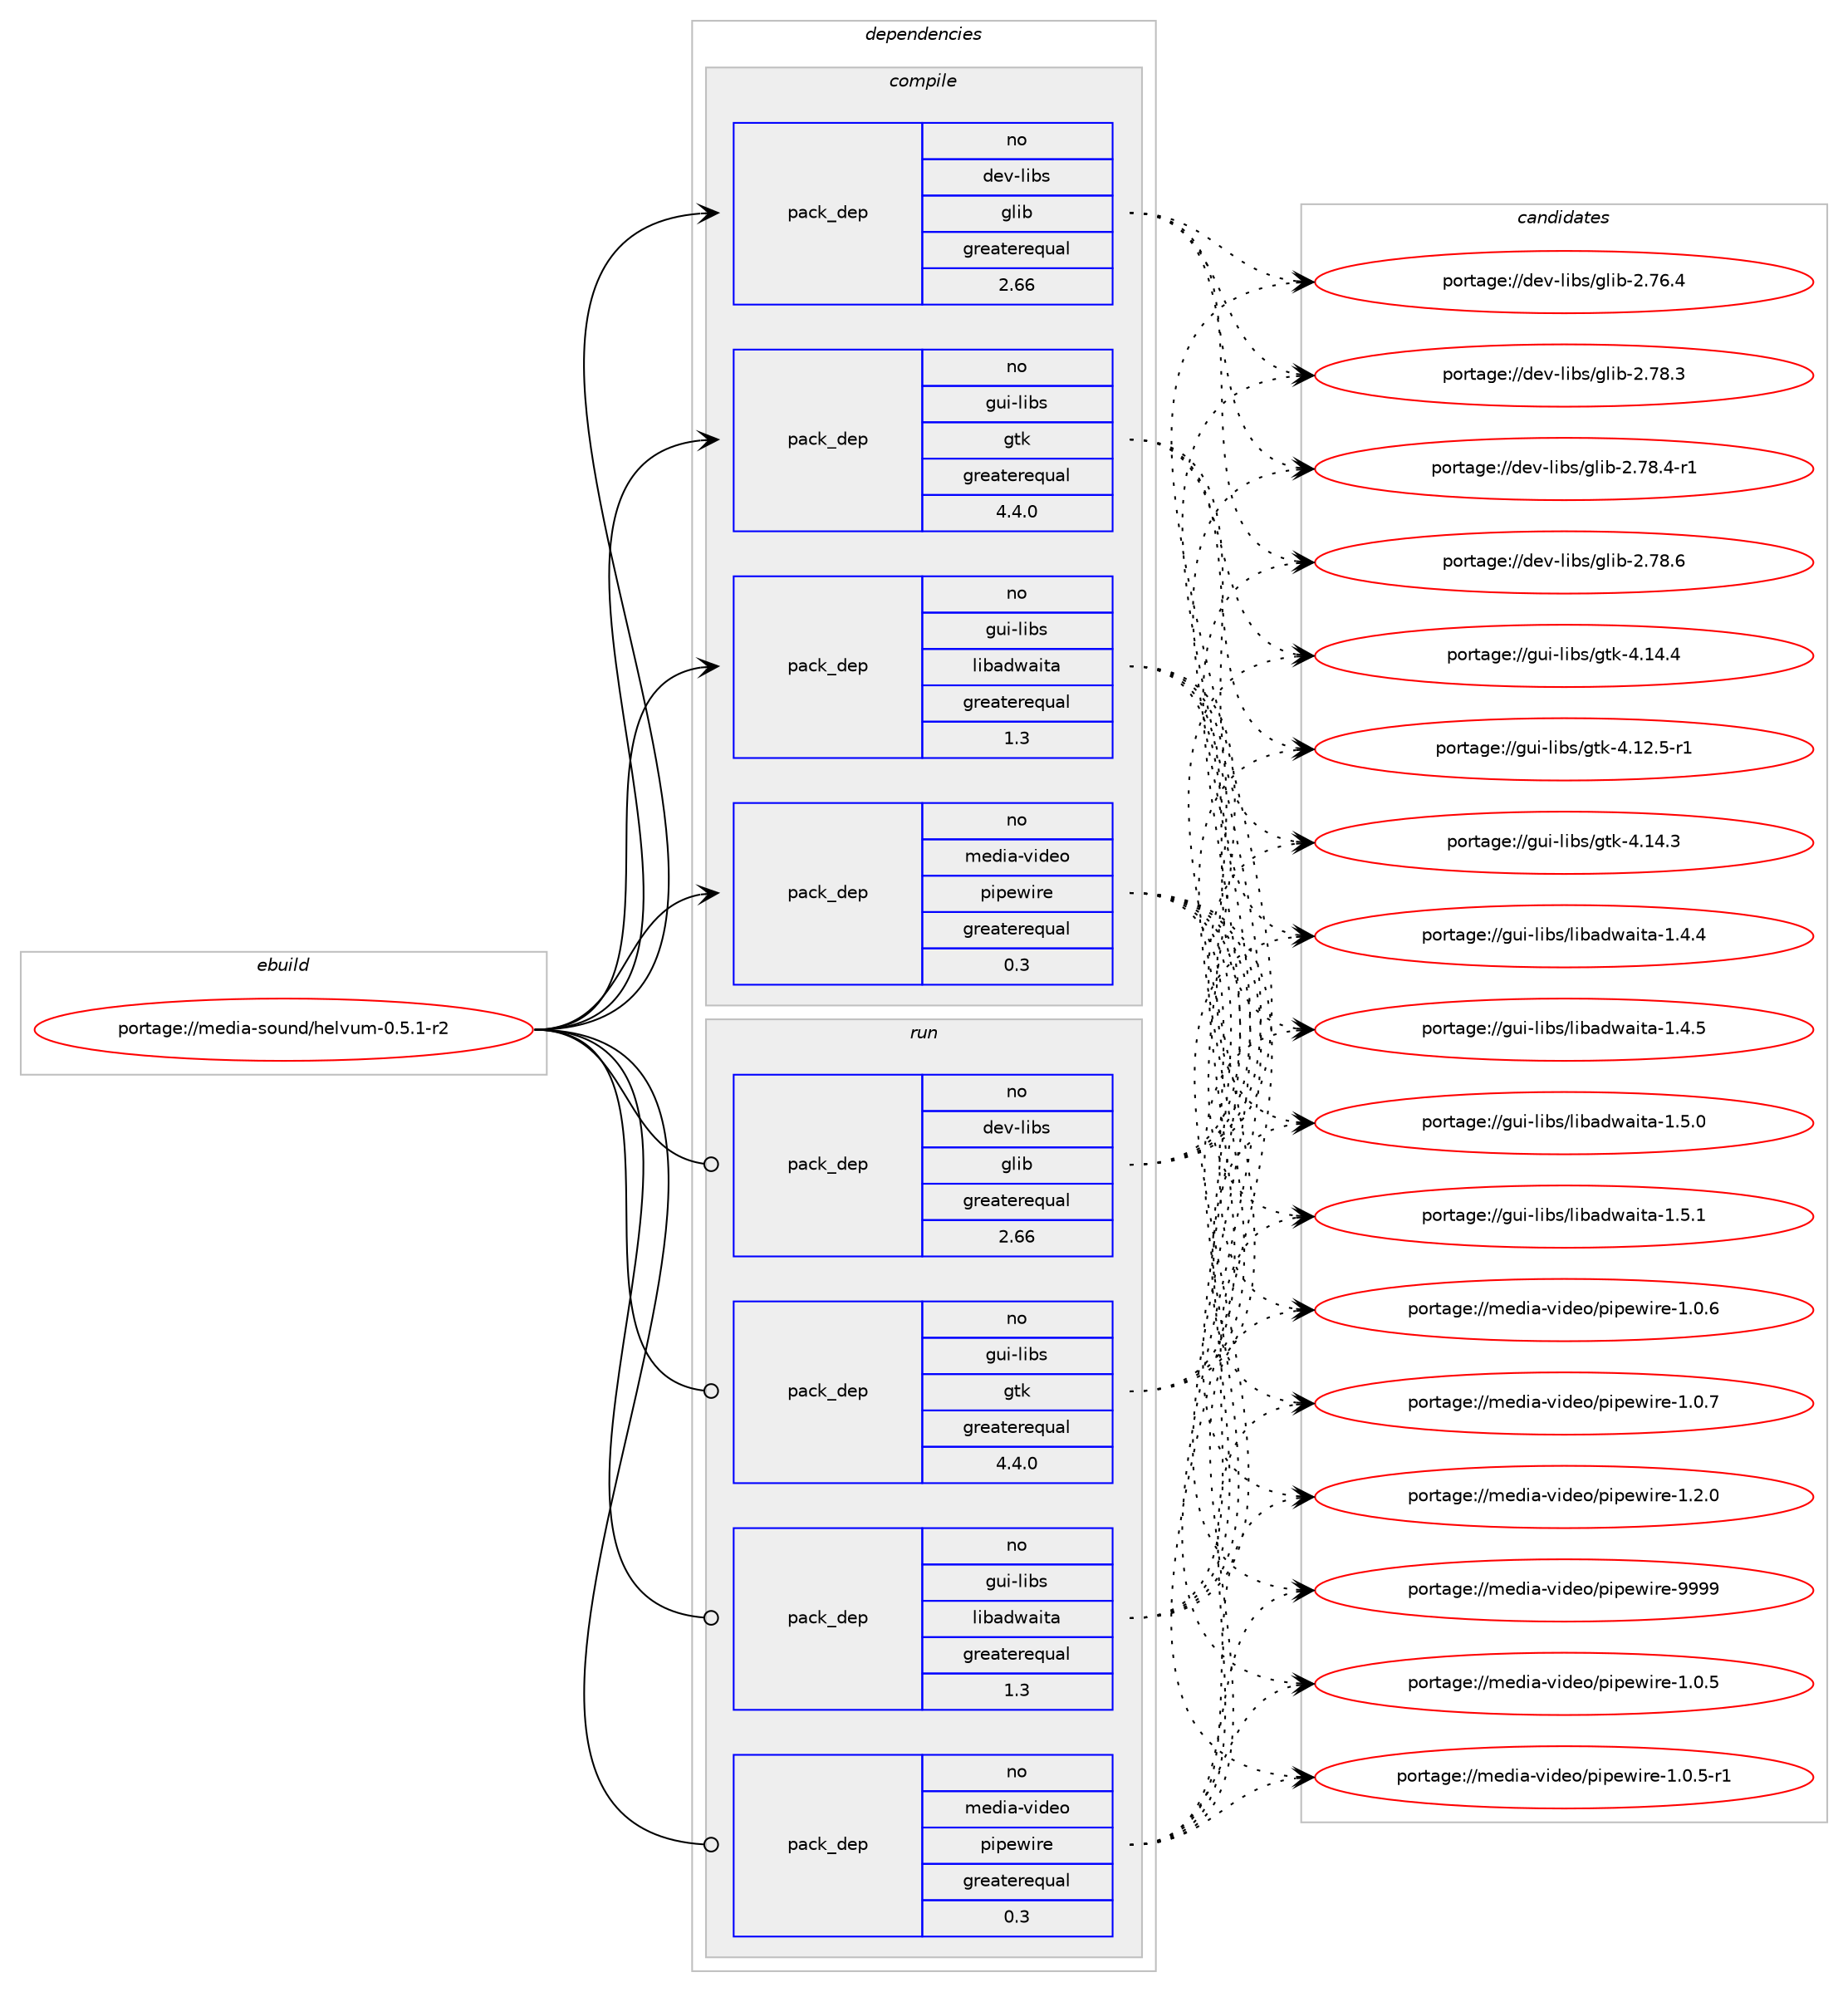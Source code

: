 digraph prolog {

# *************
# Graph options
# *************

newrank=true;
concentrate=true;
compound=true;
graph [rankdir=LR,fontname=Helvetica,fontsize=10,ranksep=1.5];#, ranksep=2.5, nodesep=0.2];
edge  [arrowhead=vee];
node  [fontname=Helvetica,fontsize=10];

# **********
# The ebuild
# **********

subgraph cluster_leftcol {
color=gray;
rank=same;
label=<<i>ebuild</i>>;
id [label="portage://media-sound/helvum-0.5.1-r2", color=red, width=4, href="../media-sound/helvum-0.5.1-r2.svg"];
}

# ****************
# The dependencies
# ****************

subgraph cluster_midcol {
color=gray;
label=<<i>dependencies</i>>;
subgraph cluster_compile {
fillcolor="#eeeeee";
style=filled;
label=<<i>compile</i>>;
subgraph pack82828 {
dependency163226 [label=<<TABLE BORDER="0" CELLBORDER="1" CELLSPACING="0" CELLPADDING="4" WIDTH="220"><TR><TD ROWSPAN="6" CELLPADDING="30">pack_dep</TD></TR><TR><TD WIDTH="110">no</TD></TR><TR><TD>dev-libs</TD></TR><TR><TD>glib</TD></TR><TR><TD>greaterequal</TD></TR><TR><TD>2.66</TD></TR></TABLE>>, shape=none, color=blue];
}
id:e -> dependency163226:w [weight=20,style="solid",arrowhead="vee"];
subgraph pack82829 {
dependency163227 [label=<<TABLE BORDER="0" CELLBORDER="1" CELLSPACING="0" CELLPADDING="4" WIDTH="220"><TR><TD ROWSPAN="6" CELLPADDING="30">pack_dep</TD></TR><TR><TD WIDTH="110">no</TD></TR><TR><TD>gui-libs</TD></TR><TR><TD>gtk</TD></TR><TR><TD>greaterequal</TD></TR><TR><TD>4.4.0</TD></TR></TABLE>>, shape=none, color=blue];
}
id:e -> dependency163227:w [weight=20,style="solid",arrowhead="vee"];
subgraph pack82830 {
dependency163228 [label=<<TABLE BORDER="0" CELLBORDER="1" CELLSPACING="0" CELLPADDING="4" WIDTH="220"><TR><TD ROWSPAN="6" CELLPADDING="30">pack_dep</TD></TR><TR><TD WIDTH="110">no</TD></TR><TR><TD>gui-libs</TD></TR><TR><TD>libadwaita</TD></TR><TR><TD>greaterequal</TD></TR><TR><TD>1.3</TD></TR></TABLE>>, shape=none, color=blue];
}
id:e -> dependency163228:w [weight=20,style="solid",arrowhead="vee"];
# *** BEGIN UNKNOWN DEPENDENCY TYPE (TODO) ***
# id -> package_dependency(portage://media-sound/helvum-0.5.1-r2,install,no,media-libs,graphene,none,[,,],[],[])
# *** END UNKNOWN DEPENDENCY TYPE (TODO) ***

subgraph pack82831 {
dependency163229 [label=<<TABLE BORDER="0" CELLBORDER="1" CELLSPACING="0" CELLPADDING="4" WIDTH="220"><TR><TD ROWSPAN="6" CELLPADDING="30">pack_dep</TD></TR><TR><TD WIDTH="110">no</TD></TR><TR><TD>media-video</TD></TR><TR><TD>pipewire</TD></TR><TR><TD>greaterequal</TD></TR><TR><TD>0.3</TD></TR></TABLE>>, shape=none, color=blue];
}
id:e -> dependency163229:w [weight=20,style="solid",arrowhead="vee"];
# *** BEGIN UNKNOWN DEPENDENCY TYPE (TODO) ***
# id -> package_dependency(portage://media-sound/helvum-0.5.1-r2,install,no,x11-libs,cairo,none,[,,],[],[])
# *** END UNKNOWN DEPENDENCY TYPE (TODO) ***

# *** BEGIN UNKNOWN DEPENDENCY TYPE (TODO) ***
# id -> package_dependency(portage://media-sound/helvum-0.5.1-r2,install,no,x11-libs,gdk-pixbuf,none,[,,],[slot(2)],[])
# *** END UNKNOWN DEPENDENCY TYPE (TODO) ***

# *** BEGIN UNKNOWN DEPENDENCY TYPE (TODO) ***
# id -> package_dependency(portage://media-sound/helvum-0.5.1-r2,install,no,x11-libs,pango,none,[,,],[],[])
# *** END UNKNOWN DEPENDENCY TYPE (TODO) ***

# *** BEGIN UNKNOWN DEPENDENCY TYPE (TODO) ***
# id -> package_dependency(portage://media-sound/helvum-0.5.1-r2,install,strong,sys-devel,llvm,none,[,,],[slot(0)],[])
# *** END UNKNOWN DEPENDENCY TYPE (TODO) ***

}
subgraph cluster_compileandrun {
fillcolor="#eeeeee";
style=filled;
label=<<i>compile and run</i>>;
}
subgraph cluster_run {
fillcolor="#eeeeee";
style=filled;
label=<<i>run</i>>;
subgraph pack82832 {
dependency163230 [label=<<TABLE BORDER="0" CELLBORDER="1" CELLSPACING="0" CELLPADDING="4" WIDTH="220"><TR><TD ROWSPAN="6" CELLPADDING="30">pack_dep</TD></TR><TR><TD WIDTH="110">no</TD></TR><TR><TD>dev-libs</TD></TR><TR><TD>glib</TD></TR><TR><TD>greaterequal</TD></TR><TR><TD>2.66</TD></TR></TABLE>>, shape=none, color=blue];
}
id:e -> dependency163230:w [weight=20,style="solid",arrowhead="odot"];
subgraph pack82833 {
dependency163231 [label=<<TABLE BORDER="0" CELLBORDER="1" CELLSPACING="0" CELLPADDING="4" WIDTH="220"><TR><TD ROWSPAN="6" CELLPADDING="30">pack_dep</TD></TR><TR><TD WIDTH="110">no</TD></TR><TR><TD>gui-libs</TD></TR><TR><TD>gtk</TD></TR><TR><TD>greaterequal</TD></TR><TR><TD>4.4.0</TD></TR></TABLE>>, shape=none, color=blue];
}
id:e -> dependency163231:w [weight=20,style="solid",arrowhead="odot"];
subgraph pack82834 {
dependency163232 [label=<<TABLE BORDER="0" CELLBORDER="1" CELLSPACING="0" CELLPADDING="4" WIDTH="220"><TR><TD ROWSPAN="6" CELLPADDING="30">pack_dep</TD></TR><TR><TD WIDTH="110">no</TD></TR><TR><TD>gui-libs</TD></TR><TR><TD>libadwaita</TD></TR><TR><TD>greaterequal</TD></TR><TR><TD>1.3</TD></TR></TABLE>>, shape=none, color=blue];
}
id:e -> dependency163232:w [weight=20,style="solid",arrowhead="odot"];
# *** BEGIN UNKNOWN DEPENDENCY TYPE (TODO) ***
# id -> package_dependency(portage://media-sound/helvum-0.5.1-r2,run,no,media-libs,graphene,none,[,,],[],[])
# *** END UNKNOWN DEPENDENCY TYPE (TODO) ***

subgraph pack82835 {
dependency163233 [label=<<TABLE BORDER="0" CELLBORDER="1" CELLSPACING="0" CELLPADDING="4" WIDTH="220"><TR><TD ROWSPAN="6" CELLPADDING="30">pack_dep</TD></TR><TR><TD WIDTH="110">no</TD></TR><TR><TD>media-video</TD></TR><TR><TD>pipewire</TD></TR><TR><TD>greaterequal</TD></TR><TR><TD>0.3</TD></TR></TABLE>>, shape=none, color=blue];
}
id:e -> dependency163233:w [weight=20,style="solid",arrowhead="odot"];
# *** BEGIN UNKNOWN DEPENDENCY TYPE (TODO) ***
# id -> package_dependency(portage://media-sound/helvum-0.5.1-r2,run,no,x11-libs,cairo,none,[,,],[],[])
# *** END UNKNOWN DEPENDENCY TYPE (TODO) ***

# *** BEGIN UNKNOWN DEPENDENCY TYPE (TODO) ***
# id -> package_dependency(portage://media-sound/helvum-0.5.1-r2,run,no,x11-libs,gdk-pixbuf,none,[,,],[slot(2)],[])
# *** END UNKNOWN DEPENDENCY TYPE (TODO) ***

# *** BEGIN UNKNOWN DEPENDENCY TYPE (TODO) ***
# id -> package_dependency(portage://media-sound/helvum-0.5.1-r2,run,no,x11-libs,pango,none,[,,],[],[])
# *** END UNKNOWN DEPENDENCY TYPE (TODO) ***

}
}

# **************
# The candidates
# **************

subgraph cluster_choices {
rank=same;
color=gray;
label=<<i>candidates</i>>;

subgraph choice82828 {
color=black;
nodesep=1;
choice1001011184510810598115471031081059845504655544652 [label="portage://dev-libs/glib-2.76.4", color=red, width=4,href="../dev-libs/glib-2.76.4.svg"];
choice1001011184510810598115471031081059845504655564651 [label="portage://dev-libs/glib-2.78.3", color=red, width=4,href="../dev-libs/glib-2.78.3.svg"];
choice10010111845108105981154710310810598455046555646524511449 [label="portage://dev-libs/glib-2.78.4-r1", color=red, width=4,href="../dev-libs/glib-2.78.4-r1.svg"];
choice1001011184510810598115471031081059845504655564654 [label="portage://dev-libs/glib-2.78.6", color=red, width=4,href="../dev-libs/glib-2.78.6.svg"];
dependency163226:e -> choice1001011184510810598115471031081059845504655544652:w [style=dotted,weight="100"];
dependency163226:e -> choice1001011184510810598115471031081059845504655564651:w [style=dotted,weight="100"];
dependency163226:e -> choice10010111845108105981154710310810598455046555646524511449:w [style=dotted,weight="100"];
dependency163226:e -> choice1001011184510810598115471031081059845504655564654:w [style=dotted,weight="100"];
}
subgraph choice82829 {
color=black;
nodesep=1;
choice103117105451081059811547103116107455246495046534511449 [label="portage://gui-libs/gtk-4.12.5-r1", color=red, width=4,href="../gui-libs/gtk-4.12.5-r1.svg"];
choice10311710545108105981154710311610745524649524651 [label="portage://gui-libs/gtk-4.14.3", color=red, width=4,href="../gui-libs/gtk-4.14.3.svg"];
choice10311710545108105981154710311610745524649524652 [label="portage://gui-libs/gtk-4.14.4", color=red, width=4,href="../gui-libs/gtk-4.14.4.svg"];
dependency163227:e -> choice103117105451081059811547103116107455246495046534511449:w [style=dotted,weight="100"];
dependency163227:e -> choice10311710545108105981154710311610745524649524651:w [style=dotted,weight="100"];
dependency163227:e -> choice10311710545108105981154710311610745524649524652:w [style=dotted,weight="100"];
}
subgraph choice82830 {
color=black;
nodesep=1;
choice10311710545108105981154710810598971001199710511697454946524652 [label="portage://gui-libs/libadwaita-1.4.4", color=red, width=4,href="../gui-libs/libadwaita-1.4.4.svg"];
choice10311710545108105981154710810598971001199710511697454946524653 [label="portage://gui-libs/libadwaita-1.4.5", color=red, width=4,href="../gui-libs/libadwaita-1.4.5.svg"];
choice10311710545108105981154710810598971001199710511697454946534648 [label="portage://gui-libs/libadwaita-1.5.0", color=red, width=4,href="../gui-libs/libadwaita-1.5.0.svg"];
choice10311710545108105981154710810598971001199710511697454946534649 [label="portage://gui-libs/libadwaita-1.5.1", color=red, width=4,href="../gui-libs/libadwaita-1.5.1.svg"];
dependency163228:e -> choice10311710545108105981154710810598971001199710511697454946524652:w [style=dotted,weight="100"];
dependency163228:e -> choice10311710545108105981154710810598971001199710511697454946524653:w [style=dotted,weight="100"];
dependency163228:e -> choice10311710545108105981154710810598971001199710511697454946534648:w [style=dotted,weight="100"];
dependency163228:e -> choice10311710545108105981154710810598971001199710511697454946534649:w [style=dotted,weight="100"];
}
subgraph choice82831 {
color=black;
nodesep=1;
choice109101100105974511810510010111147112105112101119105114101454946484653 [label="portage://media-video/pipewire-1.0.5", color=red, width=4,href="../media-video/pipewire-1.0.5.svg"];
choice1091011001059745118105100101111471121051121011191051141014549464846534511449 [label="portage://media-video/pipewire-1.0.5-r1", color=red, width=4,href="../media-video/pipewire-1.0.5-r1.svg"];
choice109101100105974511810510010111147112105112101119105114101454946484654 [label="portage://media-video/pipewire-1.0.6", color=red, width=4,href="../media-video/pipewire-1.0.6.svg"];
choice109101100105974511810510010111147112105112101119105114101454946484655 [label="portage://media-video/pipewire-1.0.7", color=red, width=4,href="../media-video/pipewire-1.0.7.svg"];
choice109101100105974511810510010111147112105112101119105114101454946504648 [label="portage://media-video/pipewire-1.2.0", color=red, width=4,href="../media-video/pipewire-1.2.0.svg"];
choice1091011001059745118105100101111471121051121011191051141014557575757 [label="portage://media-video/pipewire-9999", color=red, width=4,href="../media-video/pipewire-9999.svg"];
dependency163229:e -> choice109101100105974511810510010111147112105112101119105114101454946484653:w [style=dotted,weight="100"];
dependency163229:e -> choice1091011001059745118105100101111471121051121011191051141014549464846534511449:w [style=dotted,weight="100"];
dependency163229:e -> choice109101100105974511810510010111147112105112101119105114101454946484654:w [style=dotted,weight="100"];
dependency163229:e -> choice109101100105974511810510010111147112105112101119105114101454946484655:w [style=dotted,weight="100"];
dependency163229:e -> choice109101100105974511810510010111147112105112101119105114101454946504648:w [style=dotted,weight="100"];
dependency163229:e -> choice1091011001059745118105100101111471121051121011191051141014557575757:w [style=dotted,weight="100"];
}
subgraph choice82832 {
color=black;
nodesep=1;
choice1001011184510810598115471031081059845504655544652 [label="portage://dev-libs/glib-2.76.4", color=red, width=4,href="../dev-libs/glib-2.76.4.svg"];
choice1001011184510810598115471031081059845504655564651 [label="portage://dev-libs/glib-2.78.3", color=red, width=4,href="../dev-libs/glib-2.78.3.svg"];
choice10010111845108105981154710310810598455046555646524511449 [label="portage://dev-libs/glib-2.78.4-r1", color=red, width=4,href="../dev-libs/glib-2.78.4-r1.svg"];
choice1001011184510810598115471031081059845504655564654 [label="portage://dev-libs/glib-2.78.6", color=red, width=4,href="../dev-libs/glib-2.78.6.svg"];
dependency163230:e -> choice1001011184510810598115471031081059845504655544652:w [style=dotted,weight="100"];
dependency163230:e -> choice1001011184510810598115471031081059845504655564651:w [style=dotted,weight="100"];
dependency163230:e -> choice10010111845108105981154710310810598455046555646524511449:w [style=dotted,weight="100"];
dependency163230:e -> choice1001011184510810598115471031081059845504655564654:w [style=dotted,weight="100"];
}
subgraph choice82833 {
color=black;
nodesep=1;
choice103117105451081059811547103116107455246495046534511449 [label="portage://gui-libs/gtk-4.12.5-r1", color=red, width=4,href="../gui-libs/gtk-4.12.5-r1.svg"];
choice10311710545108105981154710311610745524649524651 [label="portage://gui-libs/gtk-4.14.3", color=red, width=4,href="../gui-libs/gtk-4.14.3.svg"];
choice10311710545108105981154710311610745524649524652 [label="portage://gui-libs/gtk-4.14.4", color=red, width=4,href="../gui-libs/gtk-4.14.4.svg"];
dependency163231:e -> choice103117105451081059811547103116107455246495046534511449:w [style=dotted,weight="100"];
dependency163231:e -> choice10311710545108105981154710311610745524649524651:w [style=dotted,weight="100"];
dependency163231:e -> choice10311710545108105981154710311610745524649524652:w [style=dotted,weight="100"];
}
subgraph choice82834 {
color=black;
nodesep=1;
choice10311710545108105981154710810598971001199710511697454946524652 [label="portage://gui-libs/libadwaita-1.4.4", color=red, width=4,href="../gui-libs/libadwaita-1.4.4.svg"];
choice10311710545108105981154710810598971001199710511697454946524653 [label="portage://gui-libs/libadwaita-1.4.5", color=red, width=4,href="../gui-libs/libadwaita-1.4.5.svg"];
choice10311710545108105981154710810598971001199710511697454946534648 [label="portage://gui-libs/libadwaita-1.5.0", color=red, width=4,href="../gui-libs/libadwaita-1.5.0.svg"];
choice10311710545108105981154710810598971001199710511697454946534649 [label="portage://gui-libs/libadwaita-1.5.1", color=red, width=4,href="../gui-libs/libadwaita-1.5.1.svg"];
dependency163232:e -> choice10311710545108105981154710810598971001199710511697454946524652:w [style=dotted,weight="100"];
dependency163232:e -> choice10311710545108105981154710810598971001199710511697454946524653:w [style=dotted,weight="100"];
dependency163232:e -> choice10311710545108105981154710810598971001199710511697454946534648:w [style=dotted,weight="100"];
dependency163232:e -> choice10311710545108105981154710810598971001199710511697454946534649:w [style=dotted,weight="100"];
}
subgraph choice82835 {
color=black;
nodesep=1;
choice109101100105974511810510010111147112105112101119105114101454946484653 [label="portage://media-video/pipewire-1.0.5", color=red, width=4,href="../media-video/pipewire-1.0.5.svg"];
choice1091011001059745118105100101111471121051121011191051141014549464846534511449 [label="portage://media-video/pipewire-1.0.5-r1", color=red, width=4,href="../media-video/pipewire-1.0.5-r1.svg"];
choice109101100105974511810510010111147112105112101119105114101454946484654 [label="portage://media-video/pipewire-1.0.6", color=red, width=4,href="../media-video/pipewire-1.0.6.svg"];
choice109101100105974511810510010111147112105112101119105114101454946484655 [label="portage://media-video/pipewire-1.0.7", color=red, width=4,href="../media-video/pipewire-1.0.7.svg"];
choice109101100105974511810510010111147112105112101119105114101454946504648 [label="portage://media-video/pipewire-1.2.0", color=red, width=4,href="../media-video/pipewire-1.2.0.svg"];
choice1091011001059745118105100101111471121051121011191051141014557575757 [label="portage://media-video/pipewire-9999", color=red, width=4,href="../media-video/pipewire-9999.svg"];
dependency163233:e -> choice109101100105974511810510010111147112105112101119105114101454946484653:w [style=dotted,weight="100"];
dependency163233:e -> choice1091011001059745118105100101111471121051121011191051141014549464846534511449:w [style=dotted,weight="100"];
dependency163233:e -> choice109101100105974511810510010111147112105112101119105114101454946484654:w [style=dotted,weight="100"];
dependency163233:e -> choice109101100105974511810510010111147112105112101119105114101454946484655:w [style=dotted,weight="100"];
dependency163233:e -> choice109101100105974511810510010111147112105112101119105114101454946504648:w [style=dotted,weight="100"];
dependency163233:e -> choice1091011001059745118105100101111471121051121011191051141014557575757:w [style=dotted,weight="100"];
}
}

}
